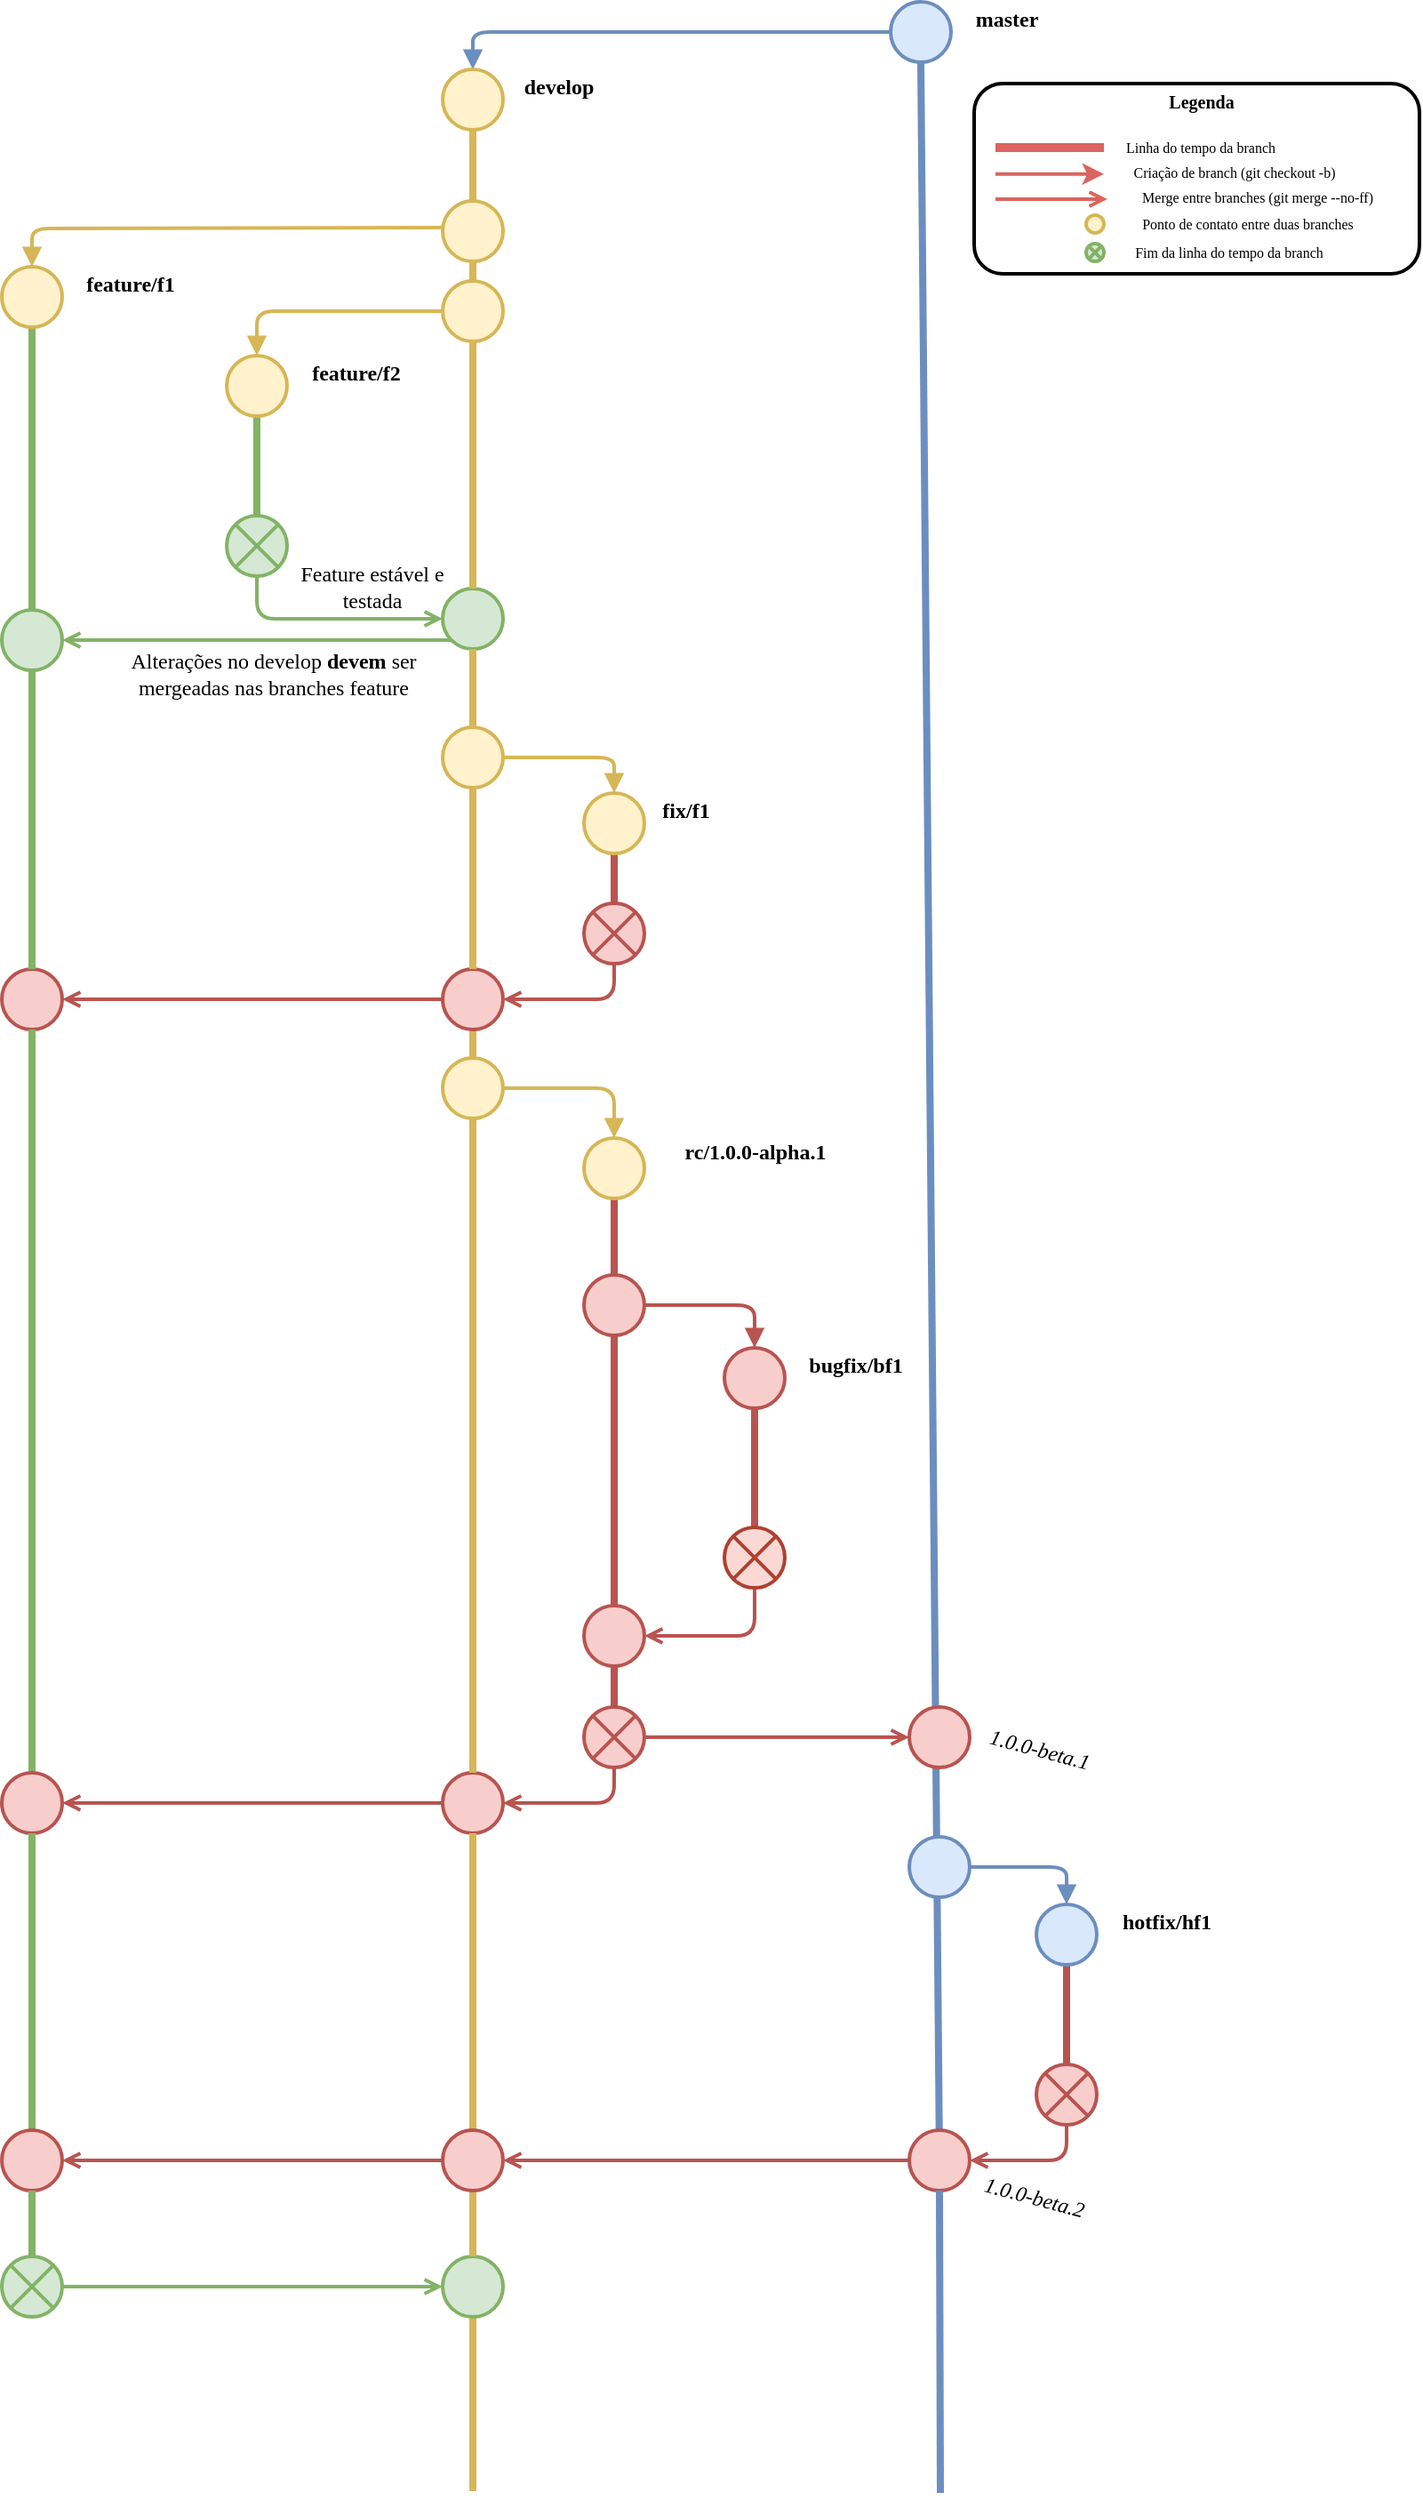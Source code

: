 <mxfile version="13.0.1"><diagram id="FPGAJCZCLCp0xDdeX0vo" name="Page-1"><mxGraphModel dx="1278" dy="499" grid="1" gridSize="10" guides="1" tooltips="1" connect="1" arrows="1" fold="1" page="1" pageScale="1" pageWidth="827" pageHeight="1169" math="0" shadow="0"><root><mxCell id="0"/><mxCell id="1" parent="0"/><mxCell id="B9OpvJV5kdVqFlZrox0J-1" value="" style="rounded=1;whiteSpace=wrap;html=1;shadow=0;labelBackgroundColor=none;strokeColor=#000000;strokeWidth=2;fillColor=none;fontFamily=Verdana;fontSize=8;fontColor=#000000;align=center;" parent="1" vertex="1"><mxGeometry x="555" y="151" width="250.5" height="107" as="geometry"/></mxCell><mxCell id="B9OpvJV5kdVqFlZrox0J-2" style="edgeStyle=orthogonalEdgeStyle;rounded=1;orthogonalLoop=1;jettySize=auto;html=1;entryX=0.5;entryY=0;entryDx=0;entryDy=0;endArrow=block;endFill=1;strokeColor=#6c8ebf;strokeWidth=2;fontFamily=Verdana;fillColor=#dae8fc;" parent="1" source="B9OpvJV5kdVqFlZrox0J-3" target="B9OpvJV5kdVqFlZrox0J-4" edge="1"><mxGeometry relative="1" as="geometry"/></mxCell><mxCell id="B9OpvJV5kdVqFlZrox0J-3" value="" style="ellipse;whiteSpace=wrap;html=1;aspect=fixed;strokeWidth=2;fillColor=#dae8fc;strokeColor=#6c8ebf;perimeterSpacing=0;shadow=0;fontFamily=Verdana;fontStyle=1;labelBackgroundColor=none;" parent="1" vertex="1"><mxGeometry x="508" y="105" width="34" height="34" as="geometry"/></mxCell><mxCell id="B9OpvJV5kdVqFlZrox0J-4" value="" style="ellipse;whiteSpace=wrap;html=1;aspect=fixed;strokeWidth=2;fillColor=#fff2cc;strokeColor=#d6b656;perimeterSpacing=0;shadow=0;fontFamily=Verdana;fontStyle=1" parent="1" vertex="1"><mxGeometry x="256" y="143" width="34" height="34" as="geometry"/></mxCell><mxCell id="B9OpvJV5kdVqFlZrox0J-5" value="" style="endArrow=none;html=1;fontFamily=Verdana;entryX=0.5;entryY=1;entryDx=0;entryDy=0;strokeWidth=4;fillColor=#dae8fc;strokeColor=#6c8ebf;" parent="1" source="B9OpvJV5kdVqFlZrox0J-76" target="B9OpvJV5kdVqFlZrox0J-3" edge="1"><mxGeometry width="50" height="50" relative="1" as="geometry"><mxPoint x="536" y="1783" as="sourcePoint"/><mxPoint x="314" y="257" as="targetPoint"/></mxGeometry></mxCell><mxCell id="B9OpvJV5kdVqFlZrox0J-6" value="" style="endArrow=none;html=1;strokeColor=#82b366;strokeWidth=4;fontFamily=Verdana;fillColor=#d5e8d4;exitX=0.5;exitY=0;exitDx=0;exitDy=0;" parent="1" source="B9OpvJV5kdVqFlZrox0J-11" target="B9OpvJV5kdVqFlZrox0J-8" edge="1"><mxGeometry width="50" height="50" relative="1" as="geometry"><mxPoint x="138" y="672" as="sourcePoint"/><mxPoint x="139" y="353" as="targetPoint"/></mxGeometry></mxCell><mxCell id="B9OpvJV5kdVqFlZrox0J-7" value="" style="endArrow=none;html=1;strokeColor=#82b366;strokeWidth=4;fontFamily=Verdana;fillColor=#d5e8d4;rounded=1;" parent="1" source="B9OpvJV5kdVqFlZrox0J-52" target="B9OpvJV5kdVqFlZrox0J-9" edge="1"><mxGeometry width="50" height="50" relative="1" as="geometry"><mxPoint x="42" y="983" as="sourcePoint"/><mxPoint x="42" y="233" as="targetPoint"/></mxGeometry></mxCell><mxCell id="B9OpvJV5kdVqFlZrox0J-8" value="" style="ellipse;whiteSpace=wrap;html=1;aspect=fixed;strokeWidth=2;fillColor=#fff2cc;strokeColor=#d6b656;perimeterSpacing=0;shadow=0;fontFamily=Verdana;fontStyle=1;" parent="1" vertex="1"><mxGeometry x="134.5" y="304" width="34" height="34" as="geometry"/></mxCell><mxCell id="B9OpvJV5kdVqFlZrox0J-9" value="" style="ellipse;whiteSpace=wrap;html=1;aspect=fixed;strokeWidth=2;fillColor=#fff2cc;strokeColor=#d6b656;perimeterSpacing=0;shadow=0;fontFamily=Verdana;fontStyle=1;" parent="1" vertex="1"><mxGeometry x="8" y="254" width="34" height="34" as="geometry"/></mxCell><mxCell id="B9OpvJV5kdVqFlZrox0J-10" style="edgeStyle=orthogonalEdgeStyle;rounded=1;orthogonalLoop=1;jettySize=auto;html=1;exitX=0.5;exitY=1;exitDx=0;exitDy=0;entryX=0;entryY=0.5;entryDx=0;entryDy=0;endArrow=open;endFill=0;strokeColor=#82b366;strokeWidth=2;fontFamily=Verdana;fillColor=#d5e8d4;" parent="1" source="B9OpvJV5kdVqFlZrox0J-11" target="B9OpvJV5kdVqFlZrox0J-24" edge="1"><mxGeometry relative="1" as="geometry"/></mxCell><mxCell id="B9OpvJV5kdVqFlZrox0J-11" value="" style="shape=sumEllipse;perimeter=ellipsePerimeter;whiteSpace=wrap;html=1;backgroundOutline=1;shadow=0;strokeColor=#82b366;strokeWidth=2;fillColor=#d5e8d4;fontFamily=Verdana;" parent="1" vertex="1"><mxGeometry x="134.5" y="394" width="34" height="34" as="geometry"/></mxCell><mxCell id="B9OpvJV5kdVqFlZrox0J-12" style="edgeStyle=orthogonalEdgeStyle;rounded=1;orthogonalLoop=1;jettySize=auto;html=1;exitX=1;exitY=0.5;exitDx=0;exitDy=0;entryX=0.5;entryY=1;entryDx=0;entryDy=0;endArrow=open;endFill=0;strokeColor=#82b366;strokeWidth=2;fontFamily=Verdana;fillColor=#d5e8d4;" parent="1" source="B9OpvJV5kdVqFlZrox0J-13" target="B9OpvJV5kdVqFlZrox0J-82" edge="1"><mxGeometry relative="1" as="geometry"/></mxCell><mxCell id="B9OpvJV5kdVqFlZrox0J-13" value="" style="shape=sumEllipse;perimeter=ellipsePerimeter;whiteSpace=wrap;html=1;backgroundOutline=1;shadow=0;strokeColor=#82b366;strokeWidth=2;fillColor=#d5e8d4;fontFamily=Verdana;" parent="1" vertex="1"><mxGeometry x="8" y="1373" width="34" height="34" as="geometry"/></mxCell><mxCell id="B9OpvJV5kdVqFlZrox0J-14" style="edgeStyle=orthogonalEdgeStyle;rounded=1;orthogonalLoop=1;jettySize=auto;html=1;entryX=0.5;entryY=0;entryDx=0;entryDy=0;endArrow=block;endFill=1;strokeColor=#d6b656;strokeWidth=2;fontFamily=Verdana;fillColor=#fff2cc;exitX=0.5;exitY=1;exitDx=0;exitDy=0;" parent="1" source="B9OpvJV5kdVqFlZrox0J-16" target="B9OpvJV5kdVqFlZrox0J-8" edge="1"><mxGeometry relative="1" as="geometry"><mxPoint x="256" y="279" as="sourcePoint"/></mxGeometry></mxCell><mxCell id="B9OpvJV5kdVqFlZrox0J-15" style="edgeStyle=orthogonalEdgeStyle;rounded=1;orthogonalLoop=1;jettySize=auto;html=1;entryX=0.5;entryY=0;entryDx=0;entryDy=0;endArrow=block;endFill=1;strokeColor=#d6b656;strokeWidth=2;fontFamily=Verdana;fillColor=#fff2cc;" parent="1" target="B9OpvJV5kdVqFlZrox0J-9" edge="1"><mxGeometry relative="1" as="geometry"><mxPoint x="256.0" y="232.029" as="sourcePoint"/></mxGeometry></mxCell><mxCell id="B9OpvJV5kdVqFlZrox0J-16" value="" style="ellipse;whiteSpace=wrap;html=1;aspect=fixed;strokeWidth=2;fillColor=#fff2cc;strokeColor=#d6b656;perimeterSpacing=0;shadow=0;fontFamily=Verdana;fontStyle=1;direction=south;" parent="1" vertex="1"><mxGeometry x="256" y="262" width="34" height="34" as="geometry"/></mxCell><mxCell id="B9OpvJV5kdVqFlZrox0J-17" style="edgeStyle=orthogonalEdgeStyle;curved=1;rounded=0;orthogonalLoop=1;jettySize=auto;html=1;endArrow=none;endFill=0;strokeColor=#d6b656;strokeWidth=4;fontFamily=Verdana;fillColor=#fff2cc;" parent="1" source="B9OpvJV5kdVqFlZrox0J-4" target="B9OpvJV5kdVqFlZrox0J-16" edge="1"><mxGeometry relative="1" as="geometry"><mxPoint x="273" y="1099.0" as="targetPoint"/><mxPoint x="273" y="211" as="sourcePoint"/><Array as="points"><mxPoint x="273" y="241"/><mxPoint x="273" y="241"/></Array></mxGeometry></mxCell><mxCell id="B9OpvJV5kdVqFlZrox0J-18" value="" style="ellipse;whiteSpace=wrap;html=1;aspect=fixed;strokeWidth=2;fillColor=#fff2cc;strokeColor=#d6b656;perimeterSpacing=0;shadow=0;fontFamily=Verdana;fontStyle=1;direction=south;labelBackgroundColor=none;" parent="1" vertex="1"><mxGeometry x="256" y="217" width="34" height="34" as="geometry"/></mxCell><mxCell id="B9OpvJV5kdVqFlZrox0J-19" style="edgeStyle=orthogonalEdgeStyle;curved=1;rounded=0;orthogonalLoop=1;jettySize=auto;html=1;endArrow=none;endFill=0;strokeColor=#d6b656;strokeWidth=4;fontFamily=Verdana;fillColor=#fff2cc;" parent="1" source="B9OpvJV5kdVqFlZrox0J-82" edge="1"><mxGeometry relative="1" as="geometry"><mxPoint x="273" y="1505" as="targetPoint"/><mxPoint x="273.0" y="296" as="sourcePoint"/></mxGeometry></mxCell><mxCell id="B9OpvJV5kdVqFlZrox0J-20" value="feature/f2" style="text;html=1;strokeColor=none;fillColor=none;align=center;verticalAlign=middle;whiteSpace=wrap;rounded=0;shadow=0;labelBackgroundColor=none;fontFamily=Verdana;fontStyle=1" parent="1" vertex="1"><mxGeometry x="171" y="304" width="73" height="20" as="geometry"/></mxCell><mxCell id="B9OpvJV5kdVqFlZrox0J-21" value="feature/f1" style="text;html=1;strokeColor=none;fillColor=none;align=center;verticalAlign=middle;whiteSpace=wrap;rounded=0;shadow=0;labelBackgroundColor=none;fontFamily=Verdana;fontStyle=1" parent="1" vertex="1"><mxGeometry x="44" y="254" width="73" height="20" as="geometry"/></mxCell><mxCell id="B9OpvJV5kdVqFlZrox0J-22" value="Feature estável e testada" style="text;html=1;strokeColor=none;fillColor=none;align=center;verticalAlign=middle;whiteSpace=wrap;rounded=0;shadow=0;labelBackgroundColor=none;fontFamily=Verdana;" parent="1" vertex="1"><mxGeometry x="168" y="409" width="97" height="50" as="geometry"/></mxCell><mxCell id="B9OpvJV5kdVqFlZrox0J-23" style="edgeStyle=orthogonalEdgeStyle;rounded=1;orthogonalLoop=1;jettySize=auto;html=1;exitX=0;exitY=1;exitDx=0;exitDy=0;entryX=0.5;entryY=0;entryDx=0;entryDy=0;endArrow=open;endFill=0;strokeColor=#82b366;strokeWidth=2;fontFamily=Verdana;fillColor=#d5e8d4;" parent="1" source="B9OpvJV5kdVqFlZrox0J-24" target="B9OpvJV5kdVqFlZrox0J-52" edge="1"><mxGeometry relative="1" as="geometry"/></mxCell><mxCell id="B9OpvJV5kdVqFlZrox0J-24" value="" style="ellipse;whiteSpace=wrap;html=1;aspect=fixed;strokeWidth=2;fillColor=#d5e8d4;strokeColor=#82b366;perimeterSpacing=0;shadow=0;fontFamily=Verdana;fontStyle=1;" parent="1" vertex="1"><mxGeometry x="256" y="435" width="34" height="34" as="geometry"/></mxCell><mxCell id="B9OpvJV5kdVqFlZrox0J-25" style="edgeStyle=orthogonalEdgeStyle;curved=1;rounded=0;orthogonalLoop=1;jettySize=auto;html=1;endArrow=none;endFill=0;strokeColor=#d6b656;strokeWidth=4;fontFamily=Verdana;fillColor=#fff2cc;" parent="1" source="B9OpvJV5kdVqFlZrox0J-16" target="B9OpvJV5kdVqFlZrox0J-24" edge="1"><mxGeometry relative="1" as="geometry"><mxPoint x="273.0" y="1337" as="targetPoint"/><mxPoint x="273.0" y="296" as="sourcePoint"/></mxGeometry></mxCell><mxCell id="B9OpvJV5kdVqFlZrox0J-26" style="edgeStyle=orthogonalEdgeStyle;orthogonalLoop=1;jettySize=auto;html=1;exitX=0.5;exitY=0;exitDx=0;exitDy=0;entryX=0;entryY=0.5;entryDx=0;entryDy=0;endArrow=block;endFill=1;strokeColor=#d6b656;strokeWidth=2;fontFamily=Verdana;fillColor=#fff2cc;rounded=1;" parent="1" source="B9OpvJV5kdVqFlZrox0J-40" target="B9OpvJV5kdVqFlZrox0J-28" edge="1"><mxGeometry relative="1" as="geometry"/></mxCell><mxCell id="B9OpvJV5kdVqFlZrox0J-27" value="" style="endArrow=none;html=1;strokeColor=#b85450;strokeWidth=4;fontFamily=Verdana;fillColor=#f8cecc;entryX=1;entryY=0.5;entryDx=0;entryDy=0;exitX=0;exitY=0.5;exitDx=0;exitDy=0;" parent="1" source="B9OpvJV5kdVqFlZrox0J-59" target="B9OpvJV5kdVqFlZrox0J-28" edge="1"><mxGeometry width="50" height="50" relative="1" as="geometry"><mxPoint x="352.5" y="1109" as="sourcePoint"/><mxPoint x="354.5" y="811" as="targetPoint"/></mxGeometry></mxCell><mxCell id="B9OpvJV5kdVqFlZrox0J-28" value="" style="ellipse;whiteSpace=wrap;html=1;aspect=fixed;strokeWidth=2;fillColor=#fff2cc;strokeColor=#d6b656;perimeterSpacing=0;shadow=0;fontFamily=Verdana;fontStyle=1;direction=south;" parent="1" vertex="1"><mxGeometry x="335.5" y="744" width="34" height="34" as="geometry"/></mxCell><mxCell id="B9OpvJV5kdVqFlZrox0J-29" style="edgeStyle=orthogonalEdgeStyle;rounded=1;orthogonalLoop=1;jettySize=auto;html=1;exitX=0.5;exitY=1;exitDx=0;exitDy=0;entryX=0.5;entryY=0;entryDx=0;entryDy=0;endArrow=open;endFill=0;strokeColor=#b85450;strokeWidth=2;fontFamily=Verdana;fillColor=#f8cecc;" parent="1" source="B9OpvJV5kdVqFlZrox0J-31" target="B9OpvJV5kdVqFlZrox0J-62" edge="1"><mxGeometry relative="1" as="geometry"/></mxCell><mxCell id="B9OpvJV5kdVqFlZrox0J-30" style="edgeStyle=orthogonalEdgeStyle;rounded=1;orthogonalLoop=1;jettySize=auto;html=1;exitX=1;exitY=0.5;exitDx=0;exitDy=0;endArrow=open;endFill=0;strokeColor=#b85450;strokeWidth=2;fontFamily=Verdana;fillColor=#f8cecc;" parent="1" source="B9OpvJV5kdVqFlZrox0J-31" target="B9OpvJV5kdVqFlZrox0J-66" edge="1"><mxGeometry relative="1" as="geometry"/></mxCell><mxCell id="B9OpvJV5kdVqFlZrox0J-31" value="" style="shape=sumEllipse;perimeter=ellipsePerimeter;whiteSpace=wrap;html=1;backgroundOutline=1;shadow=0;strokeColor=#b85450;strokeWidth=2;fillColor=#f8cecc;fontFamily=Verdana;" parent="1" vertex="1"><mxGeometry x="335.5" y="1064" width="34" height="34" as="geometry"/></mxCell><mxCell id="B9OpvJV5kdVqFlZrox0J-32" value="" style="endArrow=none;html=1;strokeColor=#b85450;strokeWidth=4;fontFamily=Verdana;fillColor=#f8cecc;entryX=1;entryY=0.5;entryDx=0;entryDy=0;exitX=0.5;exitY=0;exitDx=0;exitDy=0;" parent="1" source="B9OpvJV5kdVqFlZrox0J-35" target="B9OpvJV5kdVqFlZrox0J-33" edge="1"><mxGeometry width="50" height="50" relative="1" as="geometry"><mxPoint x="447.5" y="1076" as="sourcePoint"/><mxPoint x="447.5" y="887" as="targetPoint"/></mxGeometry></mxCell><mxCell id="B9OpvJV5kdVqFlZrox0J-33" value="" style="ellipse;whiteSpace=wrap;html=1;aspect=fixed;strokeWidth=2;fillColor=#f8cecc;strokeColor=#b85450;perimeterSpacing=0;shadow=0;fontFamily=Verdana;fontStyle=1;direction=south;" parent="1" vertex="1"><mxGeometry x="414.5" y="862" width="34" height="34" as="geometry"/></mxCell><mxCell id="B9OpvJV5kdVqFlZrox0J-34" style="edgeStyle=orthogonalEdgeStyle;rounded=1;orthogonalLoop=1;jettySize=auto;html=1;exitX=0.5;exitY=1;exitDx=0;exitDy=0;entryX=0.5;entryY=0;entryDx=0;entryDy=0;endArrow=open;endFill=0;strokeColor=#b85450;strokeWidth=2;fontFamily=Verdana;fillColor=#f8cecc;" parent="1" source="B9OpvJV5kdVqFlZrox0J-35" target="B9OpvJV5kdVqFlZrox0J-59" edge="1"><mxGeometry relative="1" as="geometry"/></mxCell><mxCell id="B9OpvJV5kdVqFlZrox0J-35" value="" style="shape=sumEllipse;perimeter=ellipsePerimeter;whiteSpace=wrap;html=1;backgroundOutline=1;shadow=0;strokeColor=#ae4132;strokeWidth=2;fillColor=#fad9d5;fontFamily=Verdana;" parent="1" vertex="1"><mxGeometry x="414.5" y="963" width="34" height="34" as="geometry"/></mxCell><mxCell id="B9OpvJV5kdVqFlZrox0J-36" value="" style="endArrow=none;html=1;strokeColor=#b85450;strokeWidth=4;fontFamily=Verdana;fillColor=#f8cecc;entryX=1;entryY=0.5;entryDx=0;entryDy=0;exitX=0.5;exitY=0;exitDx=0;exitDy=0;" parent="1" source="B9OpvJV5kdVqFlZrox0J-39" target="B9OpvJV5kdVqFlZrox0J-37" edge="1"><mxGeometry width="50" height="50" relative="1" as="geometry"><mxPoint x="359" y="788" as="sourcePoint"/><mxPoint x="359.0" y="599" as="targetPoint"/></mxGeometry></mxCell><mxCell id="B9OpvJV5kdVqFlZrox0J-37" value="" style="ellipse;whiteSpace=wrap;html=1;aspect=fixed;strokeWidth=2;fillColor=#fff2cc;strokeColor=#d6b656;perimeterSpacing=0;shadow=0;fontFamily=Verdana;fontStyle=1;direction=south;" parent="1" vertex="1"><mxGeometry x="335.5" y="550" width="34" height="34" as="geometry"/></mxCell><mxCell id="B9OpvJV5kdVqFlZrox0J-38" style="edgeStyle=orthogonalEdgeStyle;rounded=1;orthogonalLoop=1;jettySize=auto;html=1;exitX=0.5;exitY=1;exitDx=0;exitDy=0;entryX=0.5;entryY=0;entryDx=0;entryDy=0;endArrow=open;endFill=0;strokeColor=#b85450;strokeWidth=2;fontFamily=Verdana;fillColor=#f8cecc;" parent="1" source="B9OpvJV5kdVqFlZrox0J-39" target="B9OpvJV5kdVqFlZrox0J-46" edge="1"><mxGeometry relative="1" as="geometry"/></mxCell><mxCell id="B9OpvJV5kdVqFlZrox0J-39" value="" style="shape=sumEllipse;perimeter=ellipsePerimeter;whiteSpace=wrap;html=1;backgroundOutline=1;shadow=0;strokeColor=#b85450;strokeWidth=2;fillColor=#f8cecc;fontFamily=Verdana;" parent="1" vertex="1"><mxGeometry x="335.5" y="612" width="34" height="34" as="geometry"/></mxCell><mxCell id="B9OpvJV5kdVqFlZrox0J-40" value="" style="ellipse;whiteSpace=wrap;html=1;aspect=fixed;strokeWidth=2;fillColor=#fff2cc;strokeColor=#d6b656;perimeterSpacing=0;shadow=0;fontFamily=Verdana;fontStyle=1;direction=south;" parent="1" vertex="1"><mxGeometry x="256" y="699" width="34" height="34" as="geometry"/></mxCell><mxCell id="B9OpvJV5kdVqFlZrox0J-41" style="edgeStyle=orthogonalEdgeStyle;curved=1;rounded=0;orthogonalLoop=1;jettySize=auto;html=1;endArrow=none;endFill=0;strokeColor=#d6b656;strokeWidth=4;fontFamily=Verdana;fillColor=#fff2cc;" parent="1" source="B9OpvJV5kdVqFlZrox0J-46" target="B9OpvJV5kdVqFlZrox0J-40" edge="1"><mxGeometry relative="1" as="geometry"><mxPoint x="273.0" y="1337" as="targetPoint"/><mxPoint x="273.0" y="579" as="sourcePoint"/></mxGeometry></mxCell><mxCell id="B9OpvJV5kdVqFlZrox0J-42" style="edgeStyle=orthogonalEdgeStyle;rounded=1;orthogonalLoop=1;jettySize=auto;html=1;exitX=0.5;exitY=0;exitDx=0;exitDy=0;entryX=0;entryY=0.5;entryDx=0;entryDy=0;endArrow=block;endFill=1;strokeColor=#d6b656;strokeWidth=2;fontFamily=Verdana;fillColor=#fff2cc;" parent="1" source="B9OpvJV5kdVqFlZrox0J-43" target="B9OpvJV5kdVqFlZrox0J-37" edge="1"><mxGeometry relative="1" as="geometry"/></mxCell><mxCell id="B9OpvJV5kdVqFlZrox0J-43" value="" style="ellipse;whiteSpace=wrap;html=1;aspect=fixed;strokeWidth=2;fillColor=#fff2cc;strokeColor=#d6b656;perimeterSpacing=0;shadow=0;fontFamily=Verdana;fontStyle=1;direction=south;" parent="1" vertex="1"><mxGeometry x="256" y="513" width="34" height="34" as="geometry"/></mxCell><mxCell id="B9OpvJV5kdVqFlZrox0J-44" style="edgeStyle=orthogonalEdgeStyle;curved=1;rounded=0;orthogonalLoop=1;jettySize=auto;html=1;endArrow=none;endFill=0;strokeColor=#d6b656;strokeWidth=4;fontFamily=Verdana;fillColor=#fff2cc;" parent="1" source="B9OpvJV5kdVqFlZrox0J-24" target="B9OpvJV5kdVqFlZrox0J-43" edge="1"><mxGeometry relative="1" as="geometry"><mxPoint x="273.0" y="945" as="targetPoint"/><mxPoint x="273.0" y="579" as="sourcePoint"/></mxGeometry></mxCell><mxCell id="B9OpvJV5kdVqFlZrox0J-45" style="edgeStyle=orthogonalEdgeStyle;rounded=1;orthogonalLoop=1;jettySize=auto;html=1;endArrow=open;endFill=0;strokeColor=#b85450;strokeWidth=2;fontFamily=Verdana;fillColor=#f8cecc;" parent="1" source="B9OpvJV5kdVqFlZrox0J-46" target="B9OpvJV5kdVqFlZrox0J-50" edge="1"><mxGeometry relative="1" as="geometry"/></mxCell><mxCell id="B9OpvJV5kdVqFlZrox0J-46" value="" style="ellipse;whiteSpace=wrap;html=1;aspect=fixed;strokeWidth=2;fillColor=#f8cecc;strokeColor=#b85450;perimeterSpacing=0;shadow=0;fontFamily=Verdana;fontStyle=1;direction=south;" parent="1" vertex="1"><mxGeometry x="256" y="649" width="34" height="34" as="geometry"/></mxCell><mxCell id="B9OpvJV5kdVqFlZrox0J-47" style="edgeStyle=orthogonalEdgeStyle;curved=1;rounded=0;orthogonalLoop=1;jettySize=auto;html=1;endArrow=none;endFill=0;strokeColor=#d6b656;strokeWidth=4;fontFamily=Verdana;fillColor=#fff2cc;" parent="1" source="B9OpvJV5kdVqFlZrox0J-43" target="B9OpvJV5kdVqFlZrox0J-46" edge="1"><mxGeometry relative="1" as="geometry"><mxPoint x="273.0" y="945" as="targetPoint"/><mxPoint x="273.0" y="641.0" as="sourcePoint"/></mxGeometry></mxCell><mxCell id="B9OpvJV5kdVqFlZrox0J-48" value="fix/f1" style="text;html=1;strokeColor=none;fillColor=none;align=center;verticalAlign=middle;whiteSpace=wrap;rounded=0;shadow=0;labelBackgroundColor=none;fontFamily=Verdana;fontStyle=1" parent="1" vertex="1"><mxGeometry x="373" y="550" width="40" height="20" as="geometry"/></mxCell><mxCell id="B9OpvJV5kdVqFlZrox0J-49" style="edgeStyle=orthogonalEdgeStyle;rounded=1;orthogonalLoop=1;jettySize=auto;html=1;exitX=0.5;exitY=1;exitDx=0;exitDy=0;endArrow=open;endFill=0;strokeColor=#000000;strokeWidth=2;fontFamily=Verdana;" parent="1" edge="1"><mxGeometry relative="1" as="geometry"><mxPoint x="393.5" y="570" as="sourcePoint"/><mxPoint x="393.5" y="570" as="targetPoint"/></mxGeometry></mxCell><mxCell id="B9OpvJV5kdVqFlZrox0J-50" value="" style="ellipse;whiteSpace=wrap;html=1;aspect=fixed;strokeWidth=2;fillColor=#f8cecc;strokeColor=#b85450;perimeterSpacing=0;shadow=0;fontFamily=Verdana;fontStyle=1;direction=south;" parent="1" vertex="1"><mxGeometry x="8" y="649" width="34" height="34" as="geometry"/></mxCell><mxCell id="B9OpvJV5kdVqFlZrox0J-51" value="" style="endArrow=none;html=1;strokeColor=#82b366;strokeWidth=4;fontFamily=Verdana;fillColor=#d5e8d4;rounded=1;" parent="1" source="B9OpvJV5kdVqFlZrox0J-64" target="B9OpvJV5kdVqFlZrox0J-50" edge="1"><mxGeometry width="50" height="50" relative="1" as="geometry"><mxPoint x="71.255" y="1383.016" as="sourcePoint"/><mxPoint x="25.75" y="351.983" as="targetPoint"/></mxGeometry></mxCell><mxCell id="B9OpvJV5kdVqFlZrox0J-52" value="" style="ellipse;whiteSpace=wrap;html=1;aspect=fixed;strokeWidth=2;fillColor=#d5e8d4;strokeColor=#82b366;perimeterSpacing=0;shadow=0;fontFamily=Verdana;fontStyle=1;direction=south;" parent="1" vertex="1"><mxGeometry x="8" y="447" width="34" height="34" as="geometry"/></mxCell><mxCell id="B9OpvJV5kdVqFlZrox0J-53" value="" style="endArrow=none;html=1;strokeColor=#82b366;strokeWidth=4;fontFamily=Verdana;fillColor=#d5e8d4;rounded=1;" parent="1" source="B9OpvJV5kdVqFlZrox0J-50" target="B9OpvJV5kdVqFlZrox0J-52" edge="1"><mxGeometry width="50" height="50" relative="1" as="geometry"><mxPoint x="45.31" y="827.014" as="sourcePoint"/><mxPoint x="25.701" y="351.986" as="targetPoint"/></mxGeometry></mxCell><mxCell id="B9OpvJV5kdVqFlZrox0J-54" value="Alterações no develop &lt;b&gt;devem &lt;/b&gt;ser mergeadas nas branches feature" style="text;html=1;strokeColor=none;fillColor=none;align=center;verticalAlign=middle;whiteSpace=wrap;rounded=0;shadow=0;labelBackgroundColor=none;fontFamily=Verdana;" parent="1" vertex="1"><mxGeometry x="55.5" y="463" width="209.5" height="40" as="geometry"/></mxCell><mxCell id="B9OpvJV5kdVqFlZrox0J-55" value="rc/1.0.0-alpha.1" style="text;html=1;strokeColor=none;fillColor=none;align=center;verticalAlign=middle;whiteSpace=wrap;rounded=0;shadow=0;labelBackgroundColor=none;fontFamily=Verdana;fontStyle=1" parent="1" vertex="1"><mxGeometry x="369.5" y="744" width="124" height="15" as="geometry"/></mxCell><mxCell id="B9OpvJV5kdVqFlZrox0J-56" style="edgeStyle=orthogonalEdgeStyle;rounded=1;orthogonalLoop=1;jettySize=auto;html=1;entryX=0;entryY=0.5;entryDx=0;entryDy=0;endArrow=block;endFill=1;strokeColor=#b85450;strokeWidth=2;fontFamily=Verdana;fillColor=#f8cecc;" parent="1" source="B9OpvJV5kdVqFlZrox0J-57" target="B9OpvJV5kdVqFlZrox0J-33" edge="1"><mxGeometry relative="1" as="geometry"/></mxCell><mxCell id="B9OpvJV5kdVqFlZrox0J-57" value="" style="ellipse;whiteSpace=wrap;html=1;aspect=fixed;strokeWidth=2;fillColor=#f8cecc;strokeColor=#b85450;perimeterSpacing=0;shadow=0;fontFamily=Verdana;fontStyle=1;direction=south;" parent="1" vertex="1"><mxGeometry x="335.5" y="821" width="34" height="34" as="geometry"/></mxCell><mxCell id="B9OpvJV5kdVqFlZrox0J-58" value="bugfix/bf1" style="text;html=1;strokeColor=none;fillColor=none;align=center;verticalAlign=middle;whiteSpace=wrap;rounded=0;shadow=0;labelBackgroundColor=none;fontFamily=Verdana;fontStyle=1" parent="1" vertex="1"><mxGeometry x="448.5" y="862" width="79" height="20" as="geometry"/></mxCell><mxCell id="B9OpvJV5kdVqFlZrox0J-59" value="" style="ellipse;whiteSpace=wrap;html=1;aspect=fixed;strokeWidth=2;fillColor=#f8cecc;strokeColor=#b85450;perimeterSpacing=0;shadow=0;fontFamily=Verdana;fontStyle=1;direction=south;" parent="1" vertex="1"><mxGeometry x="335.5" y="1007" width="34" height="34" as="geometry"/></mxCell><mxCell id="B9OpvJV5kdVqFlZrox0J-60" value="" style="endArrow=none;html=1;strokeColor=#b85450;strokeWidth=4;fontFamily=Verdana;fillColor=#f8cecc;entryX=1;entryY=0.5;entryDx=0;entryDy=0;exitX=0.5;exitY=0;exitDx=0;exitDy=0;" parent="1" source="B9OpvJV5kdVqFlZrox0J-31" target="B9OpvJV5kdVqFlZrox0J-59" edge="1"><mxGeometry width="50" height="50" relative="1" as="geometry"><mxPoint x="474" y="1323" as="sourcePoint"/><mxPoint x="474" y="912" as="targetPoint"/></mxGeometry></mxCell><mxCell id="B9OpvJV5kdVqFlZrox0J-61" style="edgeStyle=orthogonalEdgeStyle;rounded=1;orthogonalLoop=1;jettySize=auto;html=1;exitX=0.5;exitY=1;exitDx=0;exitDy=0;endArrow=open;endFill=0;strokeColor=#b85450;strokeWidth=2;fontFamily=Verdana;fillColor=#f8cecc;" parent="1" source="B9OpvJV5kdVqFlZrox0J-62" target="B9OpvJV5kdVqFlZrox0J-64" edge="1"><mxGeometry relative="1" as="geometry"/></mxCell><mxCell id="B9OpvJV5kdVqFlZrox0J-62" value="" style="ellipse;whiteSpace=wrap;html=1;aspect=fixed;strokeWidth=2;fillColor=#f8cecc;strokeColor=#b85450;perimeterSpacing=0;shadow=0;fontFamily=Verdana;fontStyle=1;direction=south;" parent="1" vertex="1"><mxGeometry x="256" y="1101" width="34" height="34" as="geometry"/></mxCell><mxCell id="B9OpvJV5kdVqFlZrox0J-63" style="edgeStyle=orthogonalEdgeStyle;curved=1;rounded=0;orthogonalLoop=1;jettySize=auto;html=1;endArrow=none;endFill=0;strokeColor=#d6b656;strokeWidth=4;fontFamily=Verdana;fillColor=#fff2cc;" parent="1" source="B9OpvJV5kdVqFlZrox0J-40" target="B9OpvJV5kdVqFlZrox0J-62" edge="1"><mxGeometry relative="1" as="geometry"><mxPoint x="273" y="1781.6" as="targetPoint"/><mxPoint x="273" y="979" as="sourcePoint"/></mxGeometry></mxCell><mxCell id="B9OpvJV5kdVqFlZrox0J-64" value="" style="ellipse;whiteSpace=wrap;html=1;aspect=fixed;strokeWidth=2;fillColor=#f8cecc;strokeColor=#b85450;perimeterSpacing=0;shadow=0;fontFamily=Verdana;fontStyle=1;direction=south;" parent="1" vertex="1"><mxGeometry x="8" y="1101" width="34" height="34" as="geometry"/></mxCell><mxCell id="B9OpvJV5kdVqFlZrox0J-65" value="" style="endArrow=none;html=1;strokeColor=#82b366;strokeWidth=4;fontFamily=Verdana;fillColor=#d5e8d4;rounded=1;" parent="1" source="B9OpvJV5kdVqFlZrox0J-80" target="B9OpvJV5kdVqFlZrox0J-64" edge="1"><mxGeometry width="50" height="50" relative="1" as="geometry"><mxPoint x="46" y="1695" as="sourcePoint"/><mxPoint x="46" y="861" as="targetPoint"/></mxGeometry></mxCell><mxCell id="B9OpvJV5kdVqFlZrox0J-66" value="" style="ellipse;whiteSpace=wrap;html=1;aspect=fixed;strokeWidth=2;fillColor=#f8cecc;strokeColor=#b85450;perimeterSpacing=0;shadow=0;fontFamily=Verdana;fontStyle=1;direction=south;" parent="1" vertex="1"><mxGeometry x="518.5" y="1064" width="34" height="34" as="geometry"/></mxCell><mxCell id="B9OpvJV5kdVqFlZrox0J-67" value="1.0.0-beta.1" style="text;html=1;strokeColor=none;fillColor=none;align=center;verticalAlign=middle;whiteSpace=wrap;rounded=0;shadow=0;labelBackgroundColor=none;fontFamily=Verdana;fontStyle=2;rotation=15;" parent="1" vertex="1"><mxGeometry x="552.5" y="1078" width="78" height="20" as="geometry"/></mxCell><mxCell id="B9OpvJV5kdVqFlZrox0J-68" value="" style="endArrow=none;html=1;strokeColor=#b85450;strokeWidth=4;fontFamily=Verdana;fillColor=#f8cecc;entryX=1;entryY=0.5;entryDx=0;entryDy=0;exitX=0.5;exitY=0;exitDx=0;exitDy=0;" parent="1" source="B9OpvJV5kdVqFlZrox0J-71" target="B9OpvJV5kdVqFlZrox0J-69" edge="1"><mxGeometry width="50" height="50" relative="1" as="geometry"><mxPoint x="623" y="1620" as="sourcePoint"/><mxPoint x="623.0" y="1431" as="targetPoint"/></mxGeometry></mxCell><mxCell id="B9OpvJV5kdVqFlZrox0J-69" value="" style="ellipse;whiteSpace=wrap;html=1;aspect=fixed;strokeWidth=2;fillColor=#dae8fc;strokeColor=#6c8ebf;perimeterSpacing=0;shadow=0;fontFamily=Verdana;fontStyle=1;direction=south;" parent="1" vertex="1"><mxGeometry x="590" y="1175" width="34" height="34" as="geometry"/></mxCell><mxCell id="B9OpvJV5kdVqFlZrox0J-70" style="edgeStyle=orthogonalEdgeStyle;rounded=1;orthogonalLoop=1;jettySize=auto;html=1;exitX=0.5;exitY=1;exitDx=0;exitDy=0;entryX=0.5;entryY=0;entryDx=0;entryDy=0;endArrow=open;endFill=0;strokeColor=#b85450;strokeWidth=2;fontFamily=Verdana;fillColor=#f8cecc;" parent="1" source="B9OpvJV5kdVqFlZrox0J-71" target="B9OpvJV5kdVqFlZrox0J-76" edge="1"><mxGeometry relative="1" as="geometry"/></mxCell><mxCell id="B9OpvJV5kdVqFlZrox0J-71" value="" style="shape=sumEllipse;perimeter=ellipsePerimeter;whiteSpace=wrap;html=1;backgroundOutline=1;shadow=0;strokeColor=#b85450;strokeWidth=2;fillColor=#f8cecc;fontFamily=Verdana;" parent="1" vertex="1"><mxGeometry x="590" y="1265" width="34" height="34" as="geometry"/></mxCell><mxCell id="B9OpvJV5kdVqFlZrox0J-72" value="hotfix/hf1" style="text;html=1;strokeColor=none;fillColor=none;align=center;verticalAlign=middle;whiteSpace=wrap;rounded=0;shadow=0;labelBackgroundColor=none;fontFamily=Verdana;fontStyle=1" parent="1" vertex="1"><mxGeometry x="624" y="1175" width="79" height="20" as="geometry"/></mxCell><mxCell id="B9OpvJV5kdVqFlZrox0J-73" style="edgeStyle=orthogonalEdgeStyle;rounded=1;orthogonalLoop=1;jettySize=auto;html=1;exitX=0.5;exitY=0;exitDx=0;exitDy=0;entryX=0;entryY=0.5;entryDx=0;entryDy=0;endArrow=block;endFill=1;strokeColor=#6c8ebf;strokeWidth=2;fontFamily=Verdana;fillColor=#dae8fc;" parent="1" source="B9OpvJV5kdVqFlZrox0J-74" target="B9OpvJV5kdVqFlZrox0J-69" edge="1"><mxGeometry relative="1" as="geometry"/></mxCell><mxCell id="B9OpvJV5kdVqFlZrox0J-74" value="" style="ellipse;whiteSpace=wrap;html=1;aspect=fixed;strokeWidth=2;fillColor=#dae8fc;strokeColor=#6c8ebf;perimeterSpacing=0;shadow=0;fontFamily=Verdana;fontStyle=1;direction=south;" parent="1" vertex="1"><mxGeometry x="518.5" y="1137" width="34" height="34" as="geometry"/></mxCell><mxCell id="B9OpvJV5kdVqFlZrox0J-75" style="edgeStyle=orthogonalEdgeStyle;rounded=1;orthogonalLoop=1;jettySize=auto;html=1;exitX=0.5;exitY=1;exitDx=0;exitDy=0;entryX=0.5;entryY=0;entryDx=0;entryDy=0;endArrow=open;endFill=0;strokeColor=#b85450;strokeWidth=2;fontFamily=Verdana;fillColor=#f8cecc;" parent="1" source="B9OpvJV5kdVqFlZrox0J-76" target="B9OpvJV5kdVqFlZrox0J-84" edge="1"><mxGeometry relative="1" as="geometry"/></mxCell><mxCell id="B9OpvJV5kdVqFlZrox0J-76" value="" style="ellipse;whiteSpace=wrap;html=1;aspect=fixed;strokeWidth=2;fillColor=#f8cecc;strokeColor=#b85450;perimeterSpacing=0;shadow=0;fontFamily=Verdana;fontStyle=1;direction=south;" parent="1" vertex="1"><mxGeometry x="518.5" y="1302" width="34" height="34" as="geometry"/></mxCell><mxCell id="B9OpvJV5kdVqFlZrox0J-77" value="" style="endArrow=none;html=1;fontFamily=Verdana;entryX=1;entryY=0.5;entryDx=0;entryDy=0;strokeWidth=4;fillColor=#dae8fc;strokeColor=#6c8ebf;" parent="1" target="B9OpvJV5kdVqFlZrox0J-76" edge="1"><mxGeometry width="50" height="50" relative="1" as="geometry"><mxPoint x="536" y="1506" as="sourcePoint"/><mxPoint x="535.5" y="84" as="targetPoint"/></mxGeometry></mxCell><mxCell id="B9OpvJV5kdVqFlZrox0J-78" value="1.0.0-beta.2" style="text;html=1;strokeColor=none;fillColor=none;align=center;verticalAlign=middle;whiteSpace=wrap;rounded=0;shadow=0;labelBackgroundColor=none;fontFamily=Verdana;fontStyle=2;rotation=15;" parent="1" vertex="1"><mxGeometry x="550" y="1330" width="78" height="20" as="geometry"/></mxCell><mxCell id="B9OpvJV5kdVqFlZrox0J-79" style="edgeStyle=orthogonalEdgeStyle;rounded=1;orthogonalLoop=1;jettySize=auto;html=1;exitX=0.5;exitY=1;exitDx=0;exitDy=0;entryX=0.5;entryY=0;entryDx=0;entryDy=0;endArrow=open;endFill=0;strokeColor=#b85450;strokeWidth=2;fontFamily=Verdana;fillColor=#f8cecc;" parent="1" source="B9OpvJV5kdVqFlZrox0J-84" target="B9OpvJV5kdVqFlZrox0J-80" edge="1"><mxGeometry relative="1" as="geometry"/></mxCell><mxCell id="B9OpvJV5kdVqFlZrox0J-80" value="" style="ellipse;whiteSpace=wrap;html=1;aspect=fixed;strokeWidth=2;fillColor=#f8cecc;strokeColor=#b85450;perimeterSpacing=0;shadow=0;fontFamily=Verdana;fontStyle=0;direction=south;" parent="1" vertex="1"><mxGeometry x="8" y="1302" width="34" height="34" as="geometry"/></mxCell><mxCell id="B9OpvJV5kdVqFlZrox0J-81" value="" style="endArrow=none;html=1;strokeColor=#82b366;strokeWidth=4;fontFamily=Verdana;fillColor=#d5e8d4;rounded=1;" parent="1" source="B9OpvJV5kdVqFlZrox0J-13" target="B9OpvJV5kdVqFlZrox0J-80" edge="1"><mxGeometry width="50" height="50" relative="1" as="geometry"><mxPoint x="25" y="1701" as="sourcePoint"/><mxPoint x="25" y="1333" as="targetPoint"/></mxGeometry></mxCell><mxCell id="B9OpvJV5kdVqFlZrox0J-82" value="" style="ellipse;whiteSpace=wrap;html=1;aspect=fixed;strokeWidth=2;fillColor=#d5e8d4;strokeColor=#82b366;perimeterSpacing=0;shadow=0;fontFamily=Verdana;fontStyle=1;direction=south;" parent="1" vertex="1"><mxGeometry x="256" y="1373" width="34" height="34" as="geometry"/></mxCell><mxCell id="B9OpvJV5kdVqFlZrox0J-83" style="edgeStyle=orthogonalEdgeStyle;curved=1;rounded=0;orthogonalLoop=1;jettySize=auto;html=1;endArrow=none;endFill=0;strokeColor=#d6b656;strokeWidth=4;fontFamily=Verdana;fillColor=#fff2cc;" parent="1" source="B9OpvJV5kdVqFlZrox0J-62" target="B9OpvJV5kdVqFlZrox0J-82" edge="1"><mxGeometry relative="1" as="geometry"><mxPoint x="273" y="1781.6" as="targetPoint"/><mxPoint x="273" y="1333" as="sourcePoint"/></mxGeometry></mxCell><mxCell id="B9OpvJV5kdVqFlZrox0J-84" value="" style="ellipse;whiteSpace=wrap;html=1;aspect=fixed;strokeWidth=2;fillColor=#f8cecc;strokeColor=#b85450;perimeterSpacing=0;shadow=0;fontFamily=Verdana;fontStyle=1;direction=south;" parent="1" vertex="1"><mxGeometry x="256" y="1302" width="34" height="34" as="geometry"/></mxCell><mxCell id="B9OpvJV5kdVqFlZrox0J-85" value="develop" style="text;html=1;strokeColor=none;fillColor=none;align=center;verticalAlign=middle;whiteSpace=wrap;rounded=0;shadow=0;labelBackgroundColor=none;fontFamily=Verdana;fontStyle=1" parent="1" vertex="1"><mxGeometry x="285" y="143" width="73" height="20" as="geometry"/></mxCell><mxCell id="B9OpvJV5kdVqFlZrox0J-86" value="master" style="text;html=1;strokeColor=none;fillColor=none;align=center;verticalAlign=middle;whiteSpace=wrap;rounded=0;shadow=0;labelBackgroundColor=none;fontFamily=Verdana;fontStyle=1" parent="1" vertex="1"><mxGeometry x="537" y="105" width="73" height="20" as="geometry"/></mxCell><mxCell id="B9OpvJV5kdVqFlZrox0J-87" value="" style="endArrow=classic;html=1;strokeColor=#DB645F;strokeWidth=2;fontFamily=Verdana;fontColor=#000000;" parent="1" edge="1"><mxGeometry width="50" height="50" relative="1" as="geometry"><mxPoint x="567" y="201.83" as="sourcePoint"/><mxPoint x="628" y="201.83" as="targetPoint"/></mxGeometry></mxCell><mxCell id="B9OpvJV5kdVqFlZrox0J-88" value="Criação de branch (git checkout -b)" style="edgeLabel;html=1;align=center;verticalAlign=middle;resizable=0;points=[];fontFamily=Verdana;fontColor=#000000;fontSize=8;" parent="B9OpvJV5kdVqFlZrox0J-87" vertex="1" connectable="0"><mxGeometry x="0.172" relative="1" as="geometry"><mxPoint x="98.42" y="-0.83" as="offset"/></mxGeometry></mxCell><mxCell id="B9OpvJV5kdVqFlZrox0J-89" value="" style="endArrow=open;html=1;strokeColor=#DB645F;strokeWidth=2;fontFamily=Verdana;fontColor=#000000;endFill=0;" parent="1" edge="1"><mxGeometry width="50" height="50" relative="1" as="geometry"><mxPoint x="567" y="216" as="sourcePoint"/><mxPoint x="630" y="216" as="targetPoint"/></mxGeometry></mxCell><mxCell id="B9OpvJV5kdVqFlZrox0J-90" value="Merge entre branches (git merge --no-ff)" style="edgeLabel;html=1;align=center;verticalAlign=middle;resizable=0;points=[];fontFamily=Verdana;fontColor=#000000;fontSize=8;" parent="B9OpvJV5kdVqFlZrox0J-89" vertex="1" connectable="0"><mxGeometry x="0.286" y="3" relative="1" as="geometry"><mxPoint x="106.17" y="2" as="offset"/></mxGeometry></mxCell><mxCell id="B9OpvJV5kdVqFlZrox0J-91" value="" style="ellipse;whiteSpace=wrap;html=1;aspect=fixed;strokeWidth=2;fillColor=#fff2cc;strokeColor=#d6b656;perimeterSpacing=0;shadow=0;fontFamily=Verdana;fontStyle=1;" parent="1" vertex="1"><mxGeometry x="618" y="225" width="10" height="10" as="geometry"/></mxCell><mxCell id="B9OpvJV5kdVqFlZrox0J-92" value="" style="shape=sumEllipse;perimeter=ellipsePerimeter;whiteSpace=wrap;html=1;backgroundOutline=1;shadow=0;strokeColor=#82b366;strokeWidth=2;fillColor=#d5e8d4;fontFamily=Verdana;" parent="1" vertex="1"><mxGeometry x="618" y="241" width="10" height="10" as="geometry"/></mxCell><mxCell id="B9OpvJV5kdVqFlZrox0J-93" value="" style="endArrow=none;html=1;strokeColor=#DB645F;strokeWidth=5;fontFamily=Verdana;fontColor=#000000;" parent="1" edge="1"><mxGeometry width="50" height="50" relative="1" as="geometry"><mxPoint x="567" y="187" as="sourcePoint"/><mxPoint x="628" y="187" as="targetPoint"/></mxGeometry></mxCell><mxCell id="B9OpvJV5kdVqFlZrox0J-94" value="Linha do tempo da branch" style="edgeLabel;html=1;align=center;verticalAlign=middle;resizable=0;points=[];fontFamily=Verdana;fontColor=#000000;fontSize=8;" parent="B9OpvJV5kdVqFlZrox0J-93" vertex="1" connectable="0"><mxGeometry x="0.576" relative="1" as="geometry"><mxPoint x="66.67" as="offset"/></mxGeometry></mxCell><mxCell id="B9OpvJV5kdVqFlZrox0J-95" value="Fim da linha do tempo da branch" style="text;html=1;strokeColor=none;fillColor=none;align=center;verticalAlign=middle;whiteSpace=wrap;rounded=0;shadow=0;labelBackgroundColor=none;fontFamily=Verdana;fontSize=8;fontColor=#000000;" parent="1" vertex="1"><mxGeometry x="628" y="241" width="141" height="10" as="geometry"/></mxCell><mxCell id="B9OpvJV5kdVqFlZrox0J-96" value="&lt;span&gt;Ponto de contato entre duas branches&lt;/span&gt;" style="text;html=1;strokeColor=none;fillColor=none;align=center;verticalAlign=middle;whiteSpace=wrap;rounded=0;shadow=0;labelBackgroundColor=none;fontFamily=Verdana;fontSize=8;fontColor=#000000;" parent="1" vertex="1"><mxGeometry x="630.5" y="225" width="156" height="10" as="geometry"/></mxCell><mxCell id="B9OpvJV5kdVqFlZrox0J-97" value="&lt;b&gt;&lt;font style=&quot;font-size: 10px&quot;&gt;Legenda&lt;/font&gt;&lt;/b&gt;" style="text;html=1;strokeColor=none;fillColor=none;align=center;verticalAlign=middle;whiteSpace=wrap;rounded=0;shadow=0;labelBackgroundColor=none;fontFamily=Verdana;fontSize=8;fontColor=#000000;" parent="1" vertex="1"><mxGeometry x="663" y="151" width="40" height="20" as="geometry"/></mxCell></root></mxGraphModel></diagram></mxfile>
